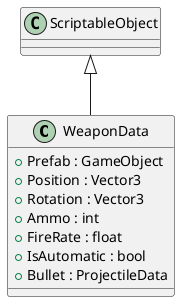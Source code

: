 @startuml
class WeaponData {
    + Prefab : GameObject
    + Position : Vector3
    + Rotation : Vector3
    + Ammo : int
    + FireRate : float
    + IsAutomatic : bool
    + Bullet : ProjectileData
}
ScriptableObject <|-- WeaponData
@enduml
